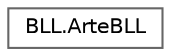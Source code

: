 digraph "Graphical Class Hierarchy"
{
 // LATEX_PDF_SIZE
  bgcolor="transparent";
  edge [fontname=Helvetica,fontsize=10,labelfontname=Helvetica,labelfontsize=10];
  node [fontname=Helvetica,fontsize=10,shape=box,height=0.2,width=0.4];
  rankdir="LR";
  Node0 [id="Node000000",label="BLL.ArteBLL",height=0.2,width=0.4,color="grey40", fillcolor="white", style="filled",URL="$class_b_l_l_1_1_arte_b_l_l.html",tooltip="Fornece métodos para interagir com objetos da Arte através da Data Access Layer (DAL)"];
}
